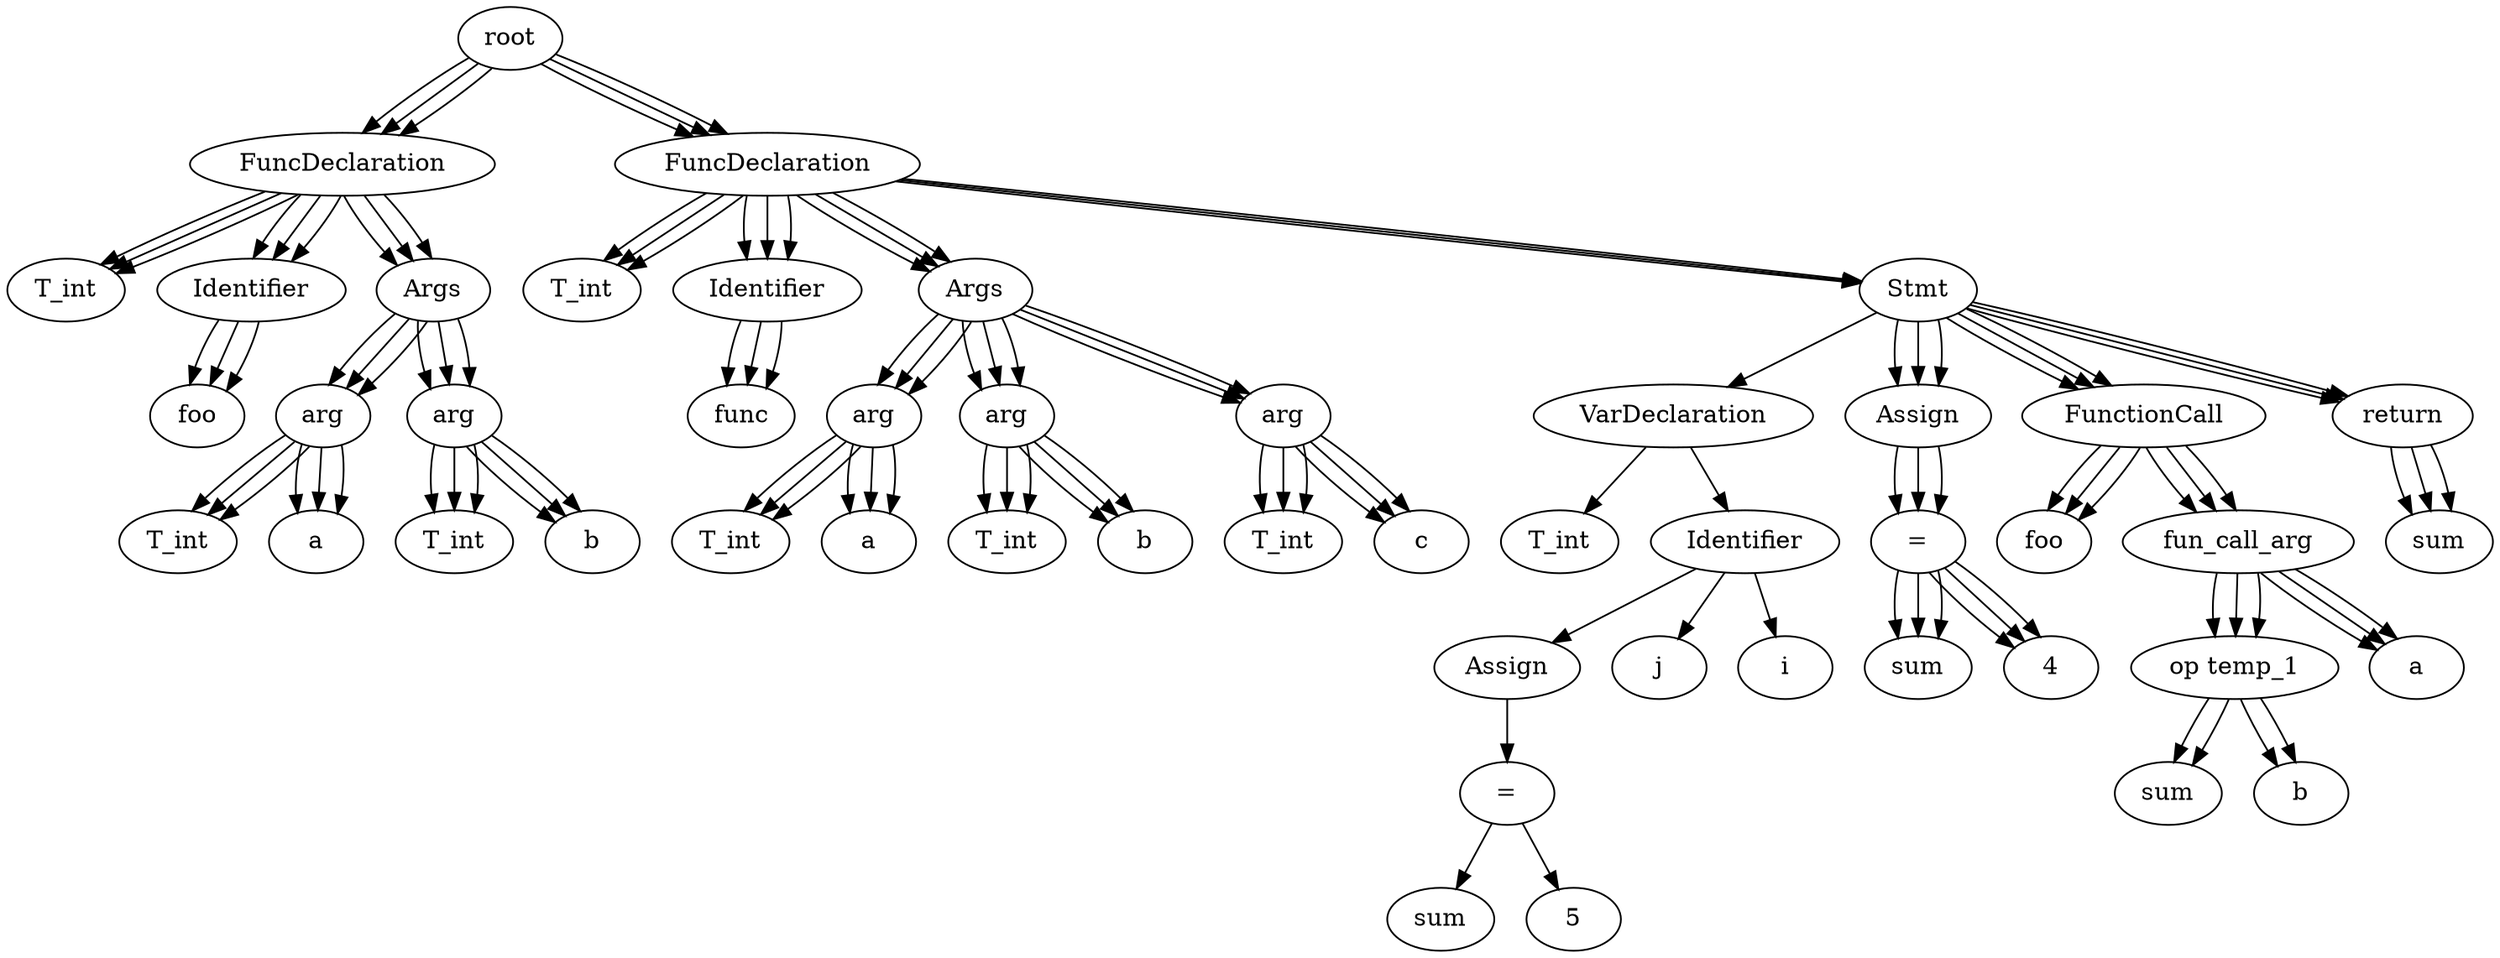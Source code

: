 // root
digraph {
	None [label=root]
	0 [label=FuncDeclaration]
	None -> 0
	1 [label=T_int]
	0 -> 1
	2 [label=Identifier]
	0 -> 2
	3 [label=foo]
	2 -> 3
	4 [label=Args]
	0 -> 4
	5 [label=arg]
	4 -> 5
	6 [label=T_int]
	5 -> 6
	7 [label=a]
	5 -> 7
	8 [label=arg]
	4 -> 8
	9 [label=T_int]
	8 -> 9
	10 [label=b]
	8 -> 10
	11 [label=FuncDeclaration]
	None -> 11
	12 [label=T_int]
	11 -> 12
	13 [label=Identifier]
	11 -> 13
	14 [label=func]
	13 -> 14
	15 [label=Args]
	11 -> 15
	16 [label=arg]
	15 -> 16
	17 [label=T_int]
	16 -> 17
	18 [label=a]
	16 -> 18
	19 [label=arg]
	15 -> 19
	20 [label=T_int]
	19 -> 20
	21 [label=b]
	19 -> 21
	22 [label=arg]
	15 -> 22
	23 [label=T_int]
	22 -> 23
	24 [label=c]
	22 -> 24
	25 [label=Stmt]
	11 -> 25
	26 [label=VarDeclaration]
	25 -> 26
	27 [label=T_int]
	26 -> 27
	28 [label=Identifier]
	26 -> 28
	29 [label=Assign]
	28 -> 29
	31 [label="="]
	29 -> 31
	30 [label=sum]
	31 -> 30
	32 [label=5]
	31 -> 32
	33 [label=j]
	28 -> 33
	34 [label=i]
	28 -> 34
	35 [label=Assign]
	25 -> 35
	37 [label="="]
	35 -> 37
	36 [label=sum]
	37 -> 36
	38 [label=4]
	37 -> 38
	39 [label=FunctionCall]
	25 -> 39
	40 [label=foo]
	39 -> 40
	41 [label=fun_call_arg]
	39 -> 41
	43 [label="+"]
	41 -> 43
	42 [label=sum]
	43 -> 42
	44 [label=b]
	43 -> 44
	45 [label=a]
	41 -> 45
	46 [label=return]
	25 -> 46
	47 [label=sum]
	46 -> 47
	None [label=root]
	0 [label=FuncDeclaration]
	None -> 0
	1 [label=T_int]
	0 -> 1
	2 [label=Identifier]
	0 -> 2
	3 [label=foo]
	2 -> 3
	4 [label=Args]
	0 -> 4
	5 [label=arg]
	4 -> 5
	6 [label=T_int]
	5 -> 6
	7 [label=a]
	5 -> 7
	8 [label=arg]
	4 -> 8
	9 [label=T_int]
	8 -> 9
	10 [label=b]
	8 -> 10
	11 [label=FuncDeclaration]
	None -> 11
	12 [label=T_int]
	11 -> 12
	13 [label=Identifier]
	11 -> 13
	14 [label=func]
	13 -> 14
	15 [label=Args]
	11 -> 15
	16 [label=arg]
	15 -> 16
	17 [label=T_int]
	16 -> 17
	18 [label=a]
	16 -> 18
	19 [label=arg]
	15 -> 19
	20 [label=T_int]
	19 -> 20
	21 [label=b]
	19 -> 21
	22 [label=arg]
	15 -> 22
	23 [label=T_int]
	22 -> 23
	24 [label=c]
	22 -> 24
	25 [label=Stmt]
	11 -> 25
	35 [label=Assign]
	25 -> 35
	37 [label="="]
	35 -> 37
	36 [label=sum]
	37 -> 36
	38 [label=4]
	37 -> 38
	39 [label=FunctionCall]
	25 -> 39
	40 [label=foo]
	39 -> 40
	41 [label=fun_call_arg]
	39 -> 41
	43 [label="+"]
	41 -> 43
	42 [label=sum]
	43 -> 42
	44 [label=b]
	43 -> 44
	45 [label=a]
	41 -> 45
	46 [label=return]
	25 -> 46
	47 [label=sum]
	46 -> 47
	None [label=root]
	0 [label=FuncDeclaration]
	None -> 0
	1 [label=T_int]
	0 -> 1
	2 [label=Identifier]
	0 -> 2
	3 [label=foo]
	2 -> 3
	4 [label=Args]
	0 -> 4
	5 [label=arg]
	4 -> 5
	6 [label=T_int]
	5 -> 6
	7 [label=a]
	5 -> 7
	8 [label=arg]
	4 -> 8
	9 [label=T_int]
	8 -> 9
	10 [label=b]
	8 -> 10
	11 [label=FuncDeclaration]
	None -> 11
	12 [label=T_int]
	11 -> 12
	13 [label=Identifier]
	11 -> 13
	14 [label=func]
	13 -> 14
	15 [label=Args]
	11 -> 15
	16 [label=arg]
	15 -> 16
	17 [label=T_int]
	16 -> 17
	18 [label=a]
	16 -> 18
	19 [label=arg]
	15 -> 19
	20 [label=T_int]
	19 -> 20
	21 [label=b]
	19 -> 21
	22 [label=arg]
	15 -> 22
	23 [label=T_int]
	22 -> 23
	24 [label=c]
	22 -> 24
	25 [label=Stmt]
	11 -> 25
	35 [label=Assign]
	25 -> 35
	37 [label="="]
	35 -> 37
	36 [label=sum]
	37 -> 36
	38 [label=4]
	37 -> 38
	39 [label=FunctionCall]
	25 -> 39
	40 [label=foo]
	39 -> 40
	41 [label=fun_call_arg]
	39 -> 41
	43 [label="op temp_1"]
	41 -> 43
	45 [label=a]
	41 -> 45
	46 [label=return]
	25 -> 46
	47 [label=sum]
	46 -> 47
}
